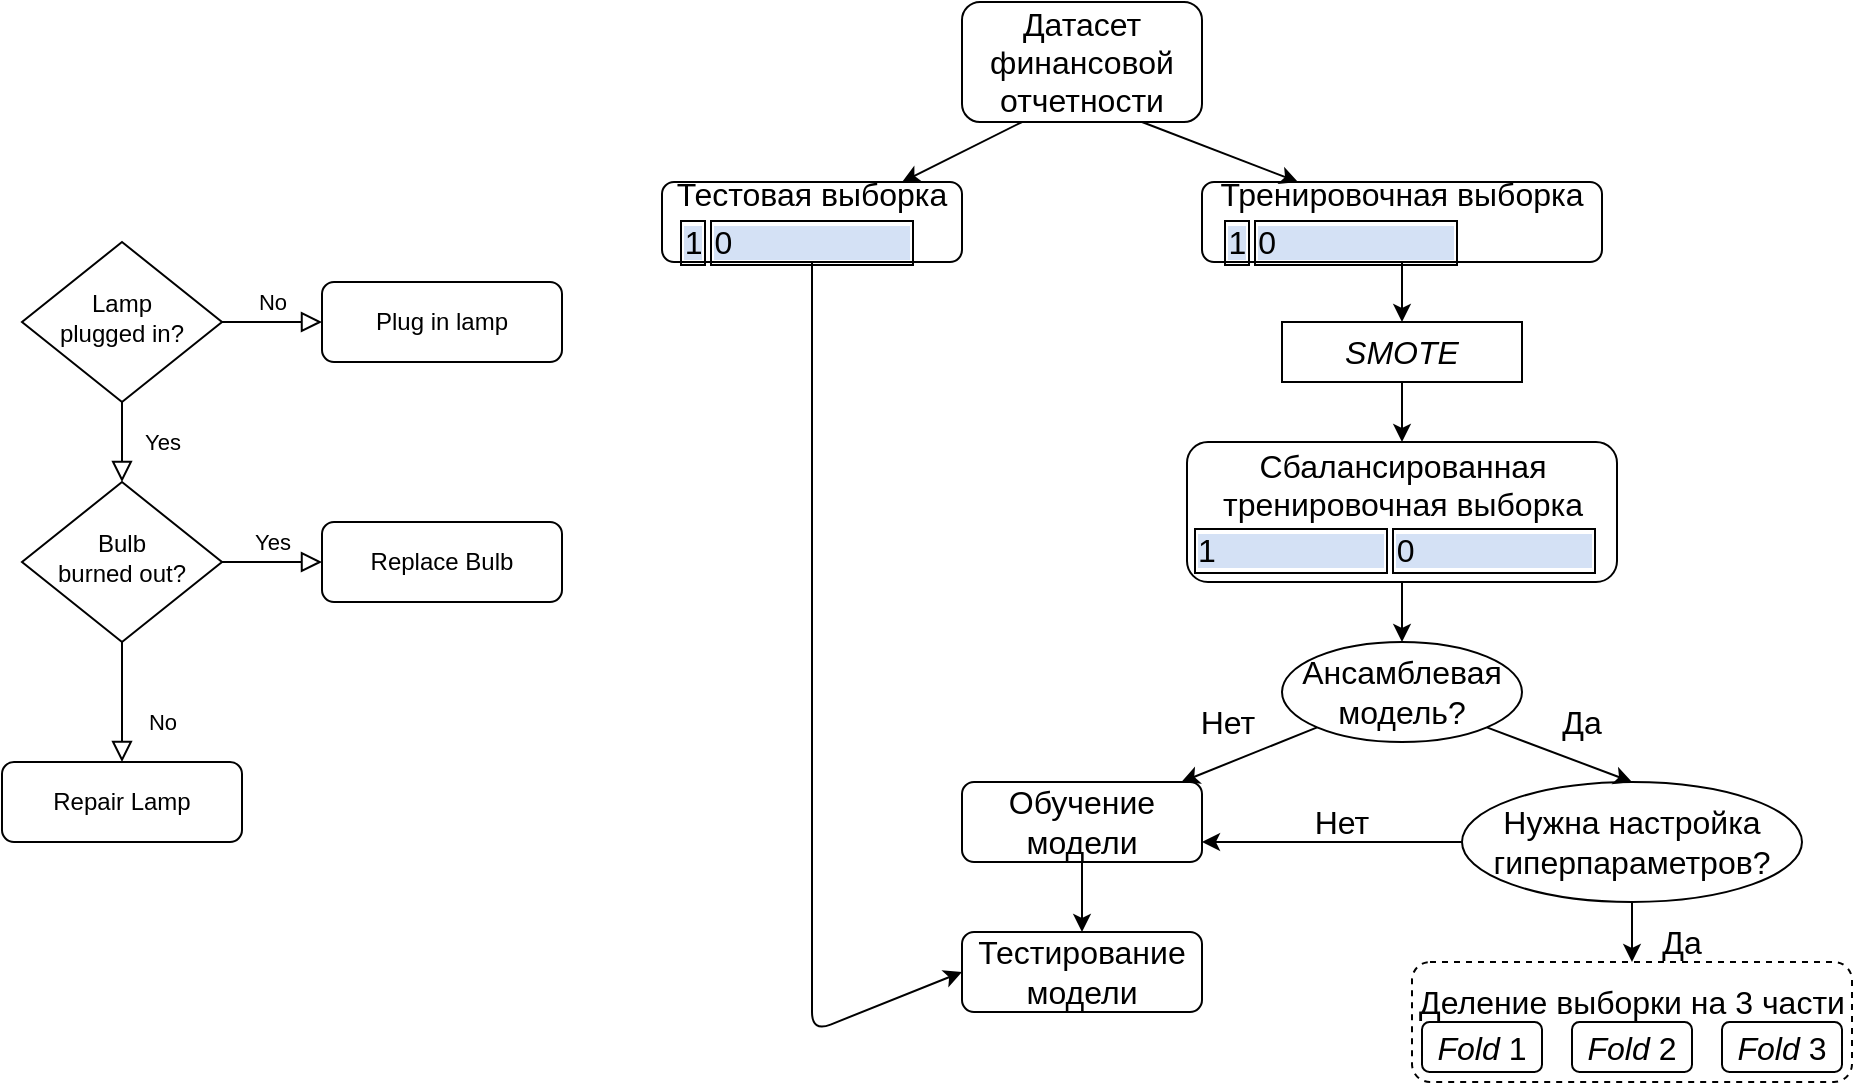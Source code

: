 <mxfile version="14.6.13" type="github">
  <diagram id="C5RBs43oDa-KdzZeNtuy" name="Page-1">
    <mxGraphModel dx="782" dy="483" grid="1" gridSize="10" guides="1" tooltips="1" connect="1" arrows="1" fold="1" page="1" pageScale="1" pageWidth="827" pageHeight="1169" math="0" shadow="0">
      <root>
        <mxCell id="WIyWlLk6GJQsqaUBKTNV-0" />
        <mxCell id="WIyWlLk6GJQsqaUBKTNV-1" parent="WIyWlLk6GJQsqaUBKTNV-0" />
        <mxCell id="AIHD_OOMMo5D3m6KO-nK-45" value="Деление выборки на 3 части&lt;br&gt;&lt;br&gt;" style="rounded=1;whiteSpace=wrap;html=1;fontSize=16;dashed=1;fillColor=#FFFFFF;" vertex="1" parent="WIyWlLk6GJQsqaUBKTNV-1">
          <mxGeometry x="865" y="530" width="220" height="60" as="geometry" />
        </mxCell>
        <mxCell id="WIyWlLk6GJQsqaUBKTNV-3" value="Датасет финансовой отчетности" style="rounded=1;whiteSpace=wrap;html=1;fontSize=16;glass=0;strokeWidth=1;shadow=0;" parent="WIyWlLk6GJQsqaUBKTNV-1" vertex="1">
          <mxGeometry x="640" y="50" width="120" height="60" as="geometry" />
        </mxCell>
        <mxCell id="WIyWlLk6GJQsqaUBKTNV-4" value="Yes" style="rounded=0;html=1;jettySize=auto;orthogonalLoop=1;fontSize=11;endArrow=block;endFill=0;endSize=8;strokeWidth=1;shadow=0;labelBackgroundColor=none;edgeStyle=orthogonalEdgeStyle;" parent="WIyWlLk6GJQsqaUBKTNV-1" source="WIyWlLk6GJQsqaUBKTNV-6" target="WIyWlLk6GJQsqaUBKTNV-10" edge="1">
          <mxGeometry y="20" relative="1" as="geometry">
            <mxPoint as="offset" />
          </mxGeometry>
        </mxCell>
        <mxCell id="WIyWlLk6GJQsqaUBKTNV-5" value="No" style="edgeStyle=orthogonalEdgeStyle;rounded=0;html=1;jettySize=auto;orthogonalLoop=1;fontSize=11;endArrow=block;endFill=0;endSize=8;strokeWidth=1;shadow=0;labelBackgroundColor=none;" parent="WIyWlLk6GJQsqaUBKTNV-1" source="WIyWlLk6GJQsqaUBKTNV-6" target="WIyWlLk6GJQsqaUBKTNV-7" edge="1">
          <mxGeometry y="10" relative="1" as="geometry">
            <mxPoint as="offset" />
          </mxGeometry>
        </mxCell>
        <mxCell id="WIyWlLk6GJQsqaUBKTNV-6" value="Lamp&lt;br&gt;plugged in?" style="rhombus;whiteSpace=wrap;html=1;shadow=0;fontFamily=Helvetica;fontSize=12;align=center;strokeWidth=1;spacing=6;spacingTop=-4;" parent="WIyWlLk6GJQsqaUBKTNV-1" vertex="1">
          <mxGeometry x="170" y="170" width="100" height="80" as="geometry" />
        </mxCell>
        <mxCell id="WIyWlLk6GJQsqaUBKTNV-7" value="Plug in lamp" style="rounded=1;whiteSpace=wrap;html=1;fontSize=12;glass=0;strokeWidth=1;shadow=0;" parent="WIyWlLk6GJQsqaUBKTNV-1" vertex="1">
          <mxGeometry x="320" y="190" width="120" height="40" as="geometry" />
        </mxCell>
        <mxCell id="WIyWlLk6GJQsqaUBKTNV-8" value="No" style="rounded=0;html=1;jettySize=auto;orthogonalLoop=1;fontSize=11;endArrow=block;endFill=0;endSize=8;strokeWidth=1;shadow=0;labelBackgroundColor=none;edgeStyle=orthogonalEdgeStyle;" parent="WIyWlLk6GJQsqaUBKTNV-1" source="WIyWlLk6GJQsqaUBKTNV-10" target="WIyWlLk6GJQsqaUBKTNV-11" edge="1">
          <mxGeometry x="0.333" y="20" relative="1" as="geometry">
            <mxPoint as="offset" />
          </mxGeometry>
        </mxCell>
        <mxCell id="WIyWlLk6GJQsqaUBKTNV-9" value="Yes" style="edgeStyle=orthogonalEdgeStyle;rounded=0;html=1;jettySize=auto;orthogonalLoop=1;fontSize=11;endArrow=block;endFill=0;endSize=8;strokeWidth=1;shadow=0;labelBackgroundColor=none;" parent="WIyWlLk6GJQsqaUBKTNV-1" source="WIyWlLk6GJQsqaUBKTNV-10" target="WIyWlLk6GJQsqaUBKTNV-12" edge="1">
          <mxGeometry y="10" relative="1" as="geometry">
            <mxPoint as="offset" />
          </mxGeometry>
        </mxCell>
        <mxCell id="WIyWlLk6GJQsqaUBKTNV-10" value="Bulb&lt;br&gt;burned out?" style="rhombus;whiteSpace=wrap;html=1;shadow=0;fontFamily=Helvetica;fontSize=12;align=center;strokeWidth=1;spacing=6;spacingTop=-4;" parent="WIyWlLk6GJQsqaUBKTNV-1" vertex="1">
          <mxGeometry x="170" y="290" width="100" height="80" as="geometry" />
        </mxCell>
        <mxCell id="WIyWlLk6GJQsqaUBKTNV-11" value="Repair Lamp" style="rounded=1;whiteSpace=wrap;html=1;fontSize=12;glass=0;strokeWidth=1;shadow=0;" parent="WIyWlLk6GJQsqaUBKTNV-1" vertex="1">
          <mxGeometry x="160" y="430" width="120" height="40" as="geometry" />
        </mxCell>
        <mxCell id="WIyWlLk6GJQsqaUBKTNV-12" value="Replace Bulb" style="rounded=1;whiteSpace=wrap;html=1;fontSize=12;glass=0;strokeWidth=1;shadow=0;" parent="WIyWlLk6GJQsqaUBKTNV-1" vertex="1">
          <mxGeometry x="320" y="310" width="120" height="40" as="geometry" />
        </mxCell>
        <mxCell id="AIHD_OOMMo5D3m6KO-nK-4" value="Тренировочная выборка&lt;table&gt;&lt;tbody&gt;&lt;tr&gt;&lt;td style=&quot;border: 1px solid rgb(0 , 0 , 0) ; border-collapse: collapse&quot;&gt;&lt;span style=&quot;background-color: rgb(212 , 225 , 245)&quot;&gt;1&lt;/span&gt;&lt;/td&gt;&lt;td style=&quot;border: 1px solid rgb(0 , 0 , 0) ; border-collapse: collapse&quot;&gt;&lt;span style=&quot;background-color: rgb(212 , 225 , 245)&quot;&gt;0&amp;nbsp; &amp;nbsp; &amp;nbsp; &amp;nbsp; &amp;nbsp; &amp;nbsp; &amp;nbsp; &amp;nbsp; &amp;nbsp; &amp;nbsp;&amp;nbsp;&lt;/span&gt;&lt;/td&gt;&lt;/tr&gt;&lt;/tbody&gt;&lt;/table&gt;" style="rounded=1;whiteSpace=wrap;html=1;fontSize=16;glass=0;strokeWidth=1;shadow=0;" vertex="1" parent="WIyWlLk6GJQsqaUBKTNV-1">
          <mxGeometry x="760" y="140" width="200" height="40" as="geometry" />
        </mxCell>
        <mxCell id="AIHD_OOMMo5D3m6KO-nK-7" value="" style="endArrow=classic;html=1;exitX=0.75;exitY=1;exitDx=0;exitDy=0;fontSize=16;" edge="1" parent="WIyWlLk6GJQsqaUBKTNV-1" source="WIyWlLk6GJQsqaUBKTNV-3" target="AIHD_OOMMo5D3m6KO-nK-4">
          <mxGeometry width="50" height="50" relative="1" as="geometry">
            <mxPoint x="660" y="190" as="sourcePoint" />
            <mxPoint x="710" y="140" as="targetPoint" />
          </mxGeometry>
        </mxCell>
        <mxCell id="AIHD_OOMMo5D3m6KO-nK-9" value="" style="endArrow=classic;html=1;exitX=0.25;exitY=1;exitDx=0;exitDy=0;entryX=0.75;entryY=0;entryDx=0;entryDy=0;fontSize=16;" edge="1" parent="WIyWlLk6GJQsqaUBKTNV-1" source="WIyWlLk6GJQsqaUBKTNV-3">
          <mxGeometry width="50" height="50" relative="1" as="geometry">
            <mxPoint x="660" y="190" as="sourcePoint" />
            <mxPoint x="610" y="140" as="targetPoint" />
          </mxGeometry>
        </mxCell>
        <mxCell id="AIHD_OOMMo5D3m6KO-nK-14" value="" style="endArrow=classic;html=1;fontSize=16;exitX=0.5;exitY=1;exitDx=0;exitDy=0;" edge="1" parent="WIyWlLk6GJQsqaUBKTNV-1" source="AIHD_OOMMo5D3m6KO-nK-4">
          <mxGeometry width="50" height="50" relative="1" as="geometry">
            <mxPoint x="820" y="170" as="sourcePoint" />
            <mxPoint x="860" y="210" as="targetPoint" />
          </mxGeometry>
        </mxCell>
        <mxCell id="AIHD_OOMMo5D3m6KO-nK-15" value="&lt;i&gt;SMOTE&lt;/i&gt;" style="rounded=0;whiteSpace=wrap;html=1;fontSize=16;" vertex="1" parent="WIyWlLk6GJQsqaUBKTNV-1">
          <mxGeometry x="800" y="210" width="120" height="30" as="geometry" />
        </mxCell>
        <mxCell id="AIHD_OOMMo5D3m6KO-nK-16" value="Сбалансированная тренировочная выборка&lt;table&gt;&lt;tbody&gt;&lt;tr&gt;&lt;td style=&quot;border: 1px solid rgb(0 , 0 , 0) ; border-collapse: collapse&quot;&gt;&lt;span style=&quot;background-color: rgb(212 , 225 , 245)&quot;&gt;1&amp;nbsp; &amp;nbsp; &amp;nbsp; &amp;nbsp; &amp;nbsp; &amp;nbsp; &amp;nbsp; &amp;nbsp; &amp;nbsp; &amp;nbsp;&lt;/span&gt;&lt;/td&gt;&lt;td style=&quot;border: 1px solid rgb(0 , 0 , 0) ; border-collapse: collapse&quot;&gt;&lt;span style=&quot;background-color: rgb(212 , 225 , 245)&quot;&gt;0&amp;nbsp; &amp;nbsp; &amp;nbsp; &amp;nbsp; &amp;nbsp; &amp;nbsp; &amp;nbsp; &amp;nbsp; &amp;nbsp; &amp;nbsp;&amp;nbsp;&lt;/span&gt;&lt;/td&gt;&lt;/tr&gt;&lt;/tbody&gt;&lt;/table&gt;" style="rounded=1;whiteSpace=wrap;html=1;fontSize=16;glass=0;strokeWidth=1;shadow=0;" vertex="1" parent="WIyWlLk6GJQsqaUBKTNV-1">
          <mxGeometry x="752.5" y="270" width="215" height="70" as="geometry" />
        </mxCell>
        <mxCell id="AIHD_OOMMo5D3m6KO-nK-17" value="" style="endArrow=classic;html=1;fontSize=16;exitX=0.5;exitY=1;exitDx=0;exitDy=0;" edge="1" parent="WIyWlLk6GJQsqaUBKTNV-1" source="AIHD_OOMMo5D3m6KO-nK-15" target="AIHD_OOMMo5D3m6KO-nK-16">
          <mxGeometry width="50" height="50" relative="1" as="geometry">
            <mxPoint x="820" y="170" as="sourcePoint" />
            <mxPoint x="863" y="290" as="targetPoint" />
          </mxGeometry>
        </mxCell>
        <mxCell id="AIHD_OOMMo5D3m6KO-nK-18" value="Тестовая выборка&lt;table&gt;&lt;tbody&gt;&lt;tr&gt;&lt;td style=&quot;border: 1px solid rgb(0 , 0 , 0) ; border-collapse: collapse&quot;&gt;&lt;span style=&quot;background-color: rgb(212 , 225 , 245)&quot;&gt;1&lt;/span&gt;&lt;/td&gt;&lt;td style=&quot;border: 1px solid rgb(0 , 0 , 0) ; border-collapse: collapse&quot;&gt;&lt;span style=&quot;background-color: rgb(212 , 225 , 245)&quot;&gt;0&amp;nbsp; &amp;nbsp; &amp;nbsp; &amp;nbsp; &amp;nbsp; &amp;nbsp; &amp;nbsp; &amp;nbsp; &amp;nbsp; &amp;nbsp;&amp;nbsp;&lt;/span&gt;&lt;/td&gt;&lt;/tr&gt;&lt;/tbody&gt;&lt;/table&gt;" style="rounded=1;whiteSpace=wrap;html=1;fontSize=16;glass=0;strokeWidth=1;shadow=0;" vertex="1" parent="WIyWlLk6GJQsqaUBKTNV-1">
          <mxGeometry x="490" y="140" width="150" height="40" as="geometry" />
        </mxCell>
        <mxCell id="AIHD_OOMMo5D3m6KO-nK-21" value="" style="endArrow=classic;html=1;fontSize=16;exitX=0.5;exitY=1;exitDx=0;exitDy=0;entryX=0.5;entryY=0;entryDx=0;entryDy=0;" edge="1" parent="WIyWlLk6GJQsqaUBKTNV-1" source="AIHD_OOMMo5D3m6KO-nK-16">
          <mxGeometry width="50" height="50" relative="1" as="geometry">
            <mxPoint x="690" y="360" as="sourcePoint" />
            <mxPoint x="860" y="370" as="targetPoint" />
          </mxGeometry>
        </mxCell>
        <mxCell id="AIHD_OOMMo5D3m6KO-nK-22" value="Обучение модели" style="rounded=1;whiteSpace=wrap;html=1;fontSize=16;" vertex="1" parent="WIyWlLk6GJQsqaUBKTNV-1">
          <mxGeometry x="640" y="440" width="120" height="40" as="geometry" />
        </mxCell>
        <mxCell id="AIHD_OOMMo5D3m6KO-nK-23" value="" style="endArrow=classic;html=1;fontSize=16;exitX=0;exitY=1;exitDx=0;exitDy=0;" edge="1" parent="WIyWlLk6GJQsqaUBKTNV-1" source="AIHD_OOMMo5D3m6KO-nK-34" target="AIHD_OOMMo5D3m6KO-nK-22">
          <mxGeometry width="50" height="50" relative="1" as="geometry">
            <mxPoint x="860" y="420" as="sourcePoint" />
            <mxPoint x="740" y="290" as="targetPoint" />
          </mxGeometry>
        </mxCell>
        <mxCell id="AIHD_OOMMo5D3m6KO-nK-24" value="Тестирование модели" style="rounded=1;whiteSpace=wrap;html=1;fontSize=16;" vertex="1" parent="WIyWlLk6GJQsqaUBKTNV-1">
          <mxGeometry x="640" y="515" width="120" height="40" as="geometry" />
        </mxCell>
        <mxCell id="AIHD_OOMMo5D3m6KO-nK-25" value="" style="endArrow=classic;html=1;fontSize=16;exitX=0.5;exitY=1;exitDx=0;exitDy=0;entryX=0.5;entryY=0;entryDx=0;entryDy=0;" edge="1" parent="WIyWlLk6GJQsqaUBKTNV-1" source="AIHD_OOMMo5D3m6KO-nK-22" target="AIHD_OOMMo5D3m6KO-nK-24">
          <mxGeometry width="50" height="50" relative="1" as="geometry">
            <mxPoint x="660" y="500" as="sourcePoint" />
            <mxPoint x="710" y="450" as="targetPoint" />
          </mxGeometry>
        </mxCell>
        <mxCell id="AIHD_OOMMo5D3m6KO-nK-26" value="" style="endArrow=classic;html=1;fontSize=16;exitX=0.5;exitY=1;exitDx=0;exitDy=0;entryX=0;entryY=0.5;entryDx=0;entryDy=0;" edge="1" parent="WIyWlLk6GJQsqaUBKTNV-1" source="AIHD_OOMMo5D3m6KO-nK-18" target="AIHD_OOMMo5D3m6KO-nK-24">
          <mxGeometry width="50" height="50" relative="1" as="geometry">
            <mxPoint x="690" y="330" as="sourcePoint" />
            <mxPoint x="565" y="560" as="targetPoint" />
            <Array as="points">
              <mxPoint x="565" y="565" />
            </Array>
          </mxGeometry>
        </mxCell>
        <mxCell id="AIHD_OOMMo5D3m6KO-nK-30" value="Нет" style="text;html=1;strokeColor=none;fillColor=none;align=center;verticalAlign=middle;whiteSpace=wrap;rounded=0;fontSize=16;" vertex="1" parent="WIyWlLk6GJQsqaUBKTNV-1">
          <mxGeometry x="752.5" y="400" width="40" height="20" as="geometry" />
        </mxCell>
        <mxCell id="AIHD_OOMMo5D3m6KO-nK-34" value="&lt;span&gt;Ансамблевая модель?&lt;/span&gt;" style="ellipse;whiteSpace=wrap;html=1;fontSize=16;" vertex="1" parent="WIyWlLk6GJQsqaUBKTNV-1">
          <mxGeometry x="800" y="370" width="120" height="50" as="geometry" />
        </mxCell>
        <mxCell id="AIHD_OOMMo5D3m6KO-nK-35" value="Нужна настройка гиперпараметров?" style="ellipse;whiteSpace=wrap;html=1;fontSize=16;" vertex="1" parent="WIyWlLk6GJQsqaUBKTNV-1">
          <mxGeometry x="890" y="440" width="170" height="60" as="geometry" />
        </mxCell>
        <mxCell id="AIHD_OOMMo5D3m6KO-nK-36" value="" style="endArrow=classic;html=1;fontSize=16;exitX=1;exitY=1;exitDx=0;exitDy=0;entryX=0.5;entryY=0;entryDx=0;entryDy=0;" edge="1" parent="WIyWlLk6GJQsqaUBKTNV-1" source="AIHD_OOMMo5D3m6KO-nK-34" target="AIHD_OOMMo5D3m6KO-nK-35">
          <mxGeometry width="50" height="50" relative="1" as="geometry">
            <mxPoint x="730" y="480" as="sourcePoint" />
            <mxPoint x="780" y="430" as="targetPoint" />
          </mxGeometry>
        </mxCell>
        <mxCell id="AIHD_OOMMo5D3m6KO-nK-37" value="Да" style="text;html=1;strokeColor=none;fillColor=none;align=center;verticalAlign=middle;whiteSpace=wrap;rounded=0;fontSize=16;" vertex="1" parent="WIyWlLk6GJQsqaUBKTNV-1">
          <mxGeometry x="930" y="400" width="40" height="20" as="geometry" />
        </mxCell>
        <mxCell id="AIHD_OOMMo5D3m6KO-nK-38" value="" style="endArrow=classic;html=1;fontSize=16;exitX=0;exitY=0.5;exitDx=0;exitDy=0;entryX=1;entryY=0.75;entryDx=0;entryDy=0;" edge="1" parent="WIyWlLk6GJQsqaUBKTNV-1" source="AIHD_OOMMo5D3m6KO-nK-35" target="AIHD_OOMMo5D3m6KO-nK-22">
          <mxGeometry width="50" height="50" relative="1" as="geometry">
            <mxPoint x="730" y="480" as="sourcePoint" />
            <mxPoint x="780" y="430" as="targetPoint" />
          </mxGeometry>
        </mxCell>
        <mxCell id="AIHD_OOMMo5D3m6KO-nK-39" value="Нет" style="text;html=1;strokeColor=none;fillColor=none;align=center;verticalAlign=middle;whiteSpace=wrap;rounded=0;fontSize=16;" vertex="1" parent="WIyWlLk6GJQsqaUBKTNV-1">
          <mxGeometry x="810" y="450" width="40" height="20" as="geometry" />
        </mxCell>
        <mxCell id="AIHD_OOMMo5D3m6KO-nK-40" value="Да" style="text;html=1;strokeColor=none;fillColor=none;align=center;verticalAlign=middle;whiteSpace=wrap;rounded=0;fontSize=16;" vertex="1" parent="WIyWlLk6GJQsqaUBKTNV-1">
          <mxGeometry x="980" y="510" width="40" height="20" as="geometry" />
        </mxCell>
        <mxCell id="AIHD_OOMMo5D3m6KO-nK-41" value="" style="endArrow=classic;html=1;fontSize=16;exitX=0.5;exitY=1;exitDx=0;exitDy=0;" edge="1" parent="WIyWlLk6GJQsqaUBKTNV-1" source="AIHD_OOMMo5D3m6KO-nK-35">
          <mxGeometry width="50" height="50" relative="1" as="geometry">
            <mxPoint x="730" y="480" as="sourcePoint" />
            <mxPoint x="975" y="530" as="targetPoint" />
          </mxGeometry>
        </mxCell>
        <mxCell id="AIHD_OOMMo5D3m6KO-nK-42" value="&lt;i&gt;Fold &lt;/i&gt;1" style="rounded=1;whiteSpace=wrap;html=1;fontSize=16;" vertex="1" parent="WIyWlLk6GJQsqaUBKTNV-1">
          <mxGeometry x="870" y="560" width="60" height="25" as="geometry" />
        </mxCell>
        <mxCell id="AIHD_OOMMo5D3m6KO-nK-43" value="&lt;i&gt;Fold&amp;nbsp;&lt;/i&gt;2" style="rounded=1;whiteSpace=wrap;html=1;fontSize=16;" vertex="1" parent="WIyWlLk6GJQsqaUBKTNV-1">
          <mxGeometry x="945" y="560" width="60" height="25" as="geometry" />
        </mxCell>
        <mxCell id="AIHD_OOMMo5D3m6KO-nK-44" value="&lt;i&gt;Fold&amp;nbsp;&lt;/i&gt;3" style="rounded=1;whiteSpace=wrap;html=1;fontSize=16;" vertex="1" parent="WIyWlLk6GJQsqaUBKTNV-1">
          <mxGeometry x="1020" y="560" width="60" height="25" as="geometry" />
        </mxCell>
      </root>
    </mxGraphModel>
  </diagram>
</mxfile>
